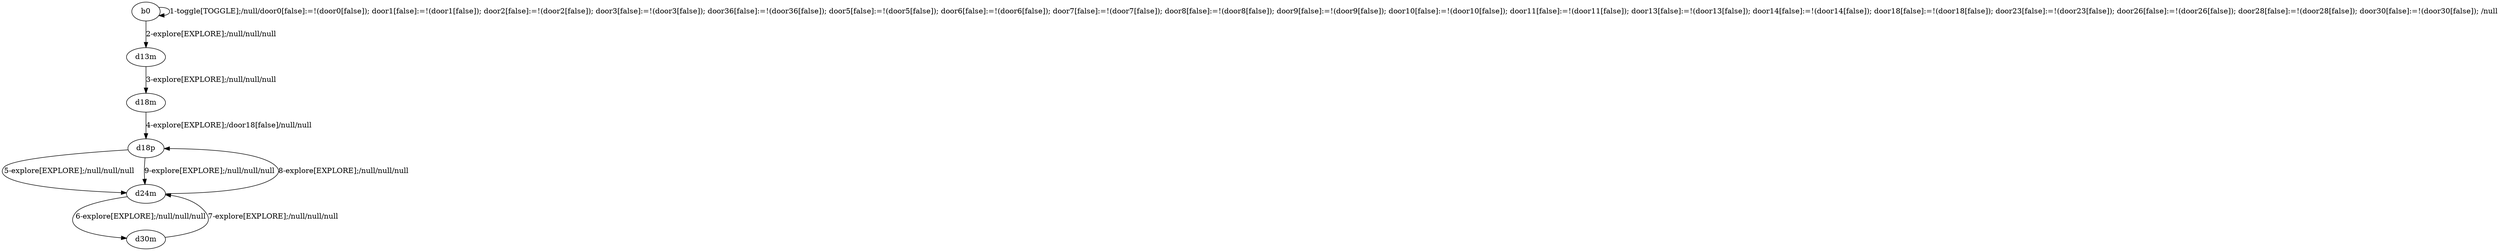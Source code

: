 # Total number of goals covered by this test: 2
# d24m --> d30m
# d30m --> d24m

digraph g {
"b0" -> "b0" [label = "1-toggle[TOGGLE];/null/door0[false]:=!(door0[false]); door1[false]:=!(door1[false]); door2[false]:=!(door2[false]); door3[false]:=!(door3[false]); door36[false]:=!(door36[false]); door5[false]:=!(door5[false]); door6[false]:=!(door6[false]); door7[false]:=!(door7[false]); door8[false]:=!(door8[false]); door9[false]:=!(door9[false]); door10[false]:=!(door10[false]); door11[false]:=!(door11[false]); door13[false]:=!(door13[false]); door14[false]:=!(door14[false]); door18[false]:=!(door18[false]); door23[false]:=!(door23[false]); door26[false]:=!(door26[false]); door28[false]:=!(door28[false]); door30[false]:=!(door30[false]); /null"];
"b0" -> "d13m" [label = "2-explore[EXPLORE];/null/null/null"];
"d13m" -> "d18m" [label = "3-explore[EXPLORE];/null/null/null"];
"d18m" -> "d18p" [label = "4-explore[EXPLORE];/door18[false]/null/null"];
"d18p" -> "d24m" [label = "5-explore[EXPLORE];/null/null/null"];
"d24m" -> "d30m" [label = "6-explore[EXPLORE];/null/null/null"];
"d30m" -> "d24m" [label = "7-explore[EXPLORE];/null/null/null"];
"d24m" -> "d18p" [label = "8-explore[EXPLORE];/null/null/null"];
"d18p" -> "d24m" [label = "9-explore[EXPLORE];/null/null/null"];
}